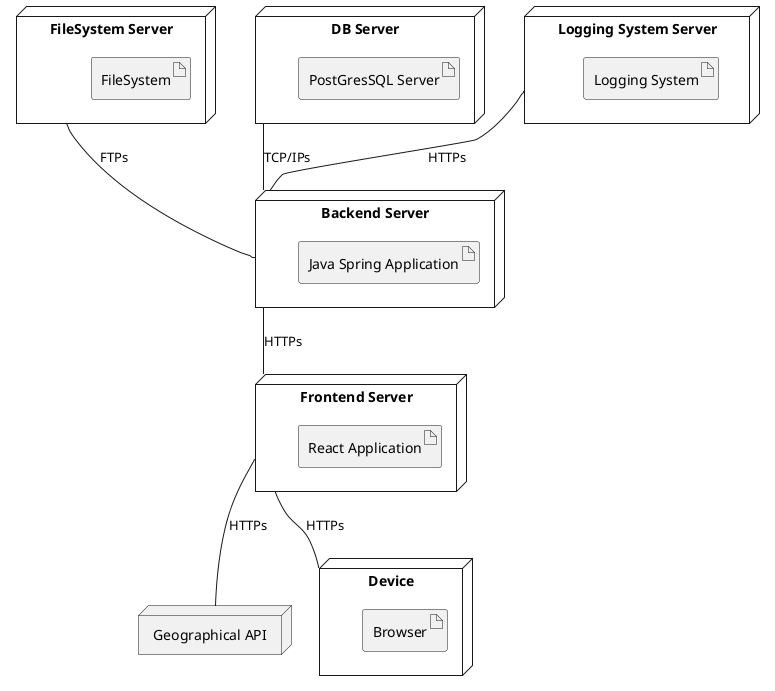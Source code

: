 @startuml deployment

node "Frontend Server" as fs{
    artifact "React Application"
}

node "Device" as user {
    artifact "Browser" as bw
}

node "FileSystem Server" as fServer{
    artifact "FileSystem" as fileSystem
}

node "Backend Server" as backend{
    artifact "Java Spring Application"
}

node "DB Server" as db {
    artifact "PostGresSQL Server" as PSQL
}
node "Geographical API" as gm

node "Logging System Server" as lss {
    artifact "Logging System" as ls
}

fServer -- backend : "FTPs"
fs -- user : "HTTPs"
fs -- gm : "HTTPs"
backend -- fs : "HTTPs"
db -- backend : "TCP/IPs"
lss -- backend : "HTTPs"

@enduml